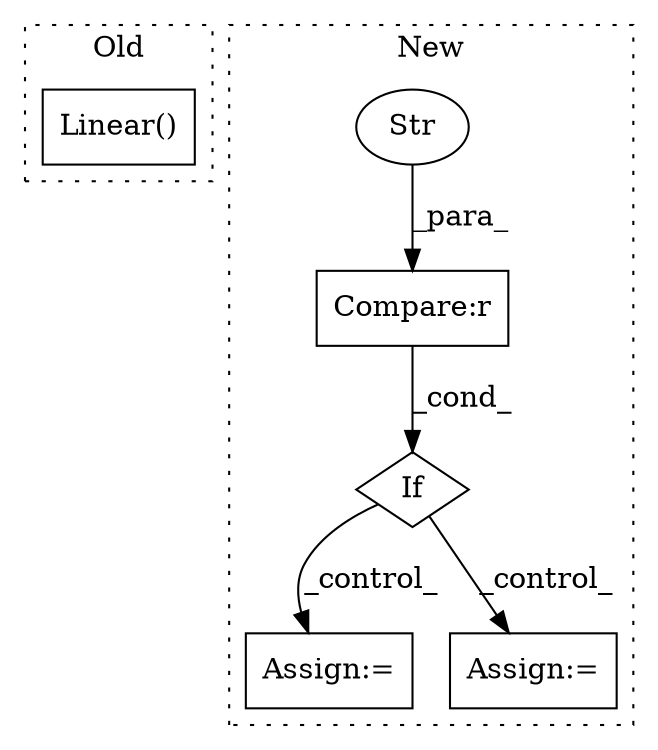digraph G {
subgraph cluster0 {
1 [label="Linear()" a="75" s="9047,9077" l="10,1" shape="box"];
label = "Old";
style="dotted";
}
subgraph cluster1 {
2 [label="If" a="96" s="7786,7807" l="3,14" shape="diamond"];
3 [label="Assign:=" a="68" s="7920" l="3" shape="box"];
4 [label="Compare:r" a="40" s="7789" l="18" shape="box"];
5 [label="Str" a="66" s="7801" l="6" shape="ellipse"];
6 [label="Assign:=" a="68" s="7895" l="3" shape="box"];
label = "New";
style="dotted";
}
2 -> 3 [label="_control_"];
2 -> 6 [label="_control_"];
4 -> 2 [label="_cond_"];
5 -> 4 [label="_para_"];
}